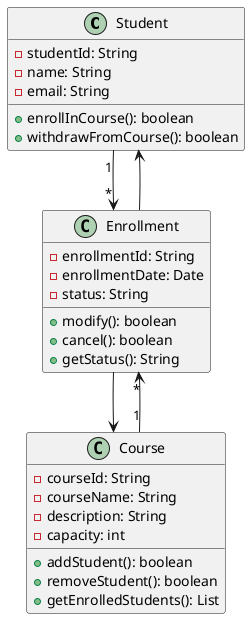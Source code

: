 @startuml
class Student {
    - studentId: String
    - name: String
    - email: String
    + enrollInCourse(): boolean
    + withdrawFromCourse(): boolean
}

class Course {
    - courseId: String
    - courseName: String
    - description: String
    - capacity: int
    + addStudent(): boolean
    + removeStudent(): boolean
    + getEnrolledStudents(): List
}

class Enrollment {
    - enrollmentId: String
    - enrollmentDate: Date
    - status: String
    + modify(): boolean
    + cancel(): boolean
    + getStatus(): String
}

Student "1" --> "*" Enrollment
Course "1" --> "*" Enrollment
Enrollment --> Student
Enrollment --> Course
@enduml
